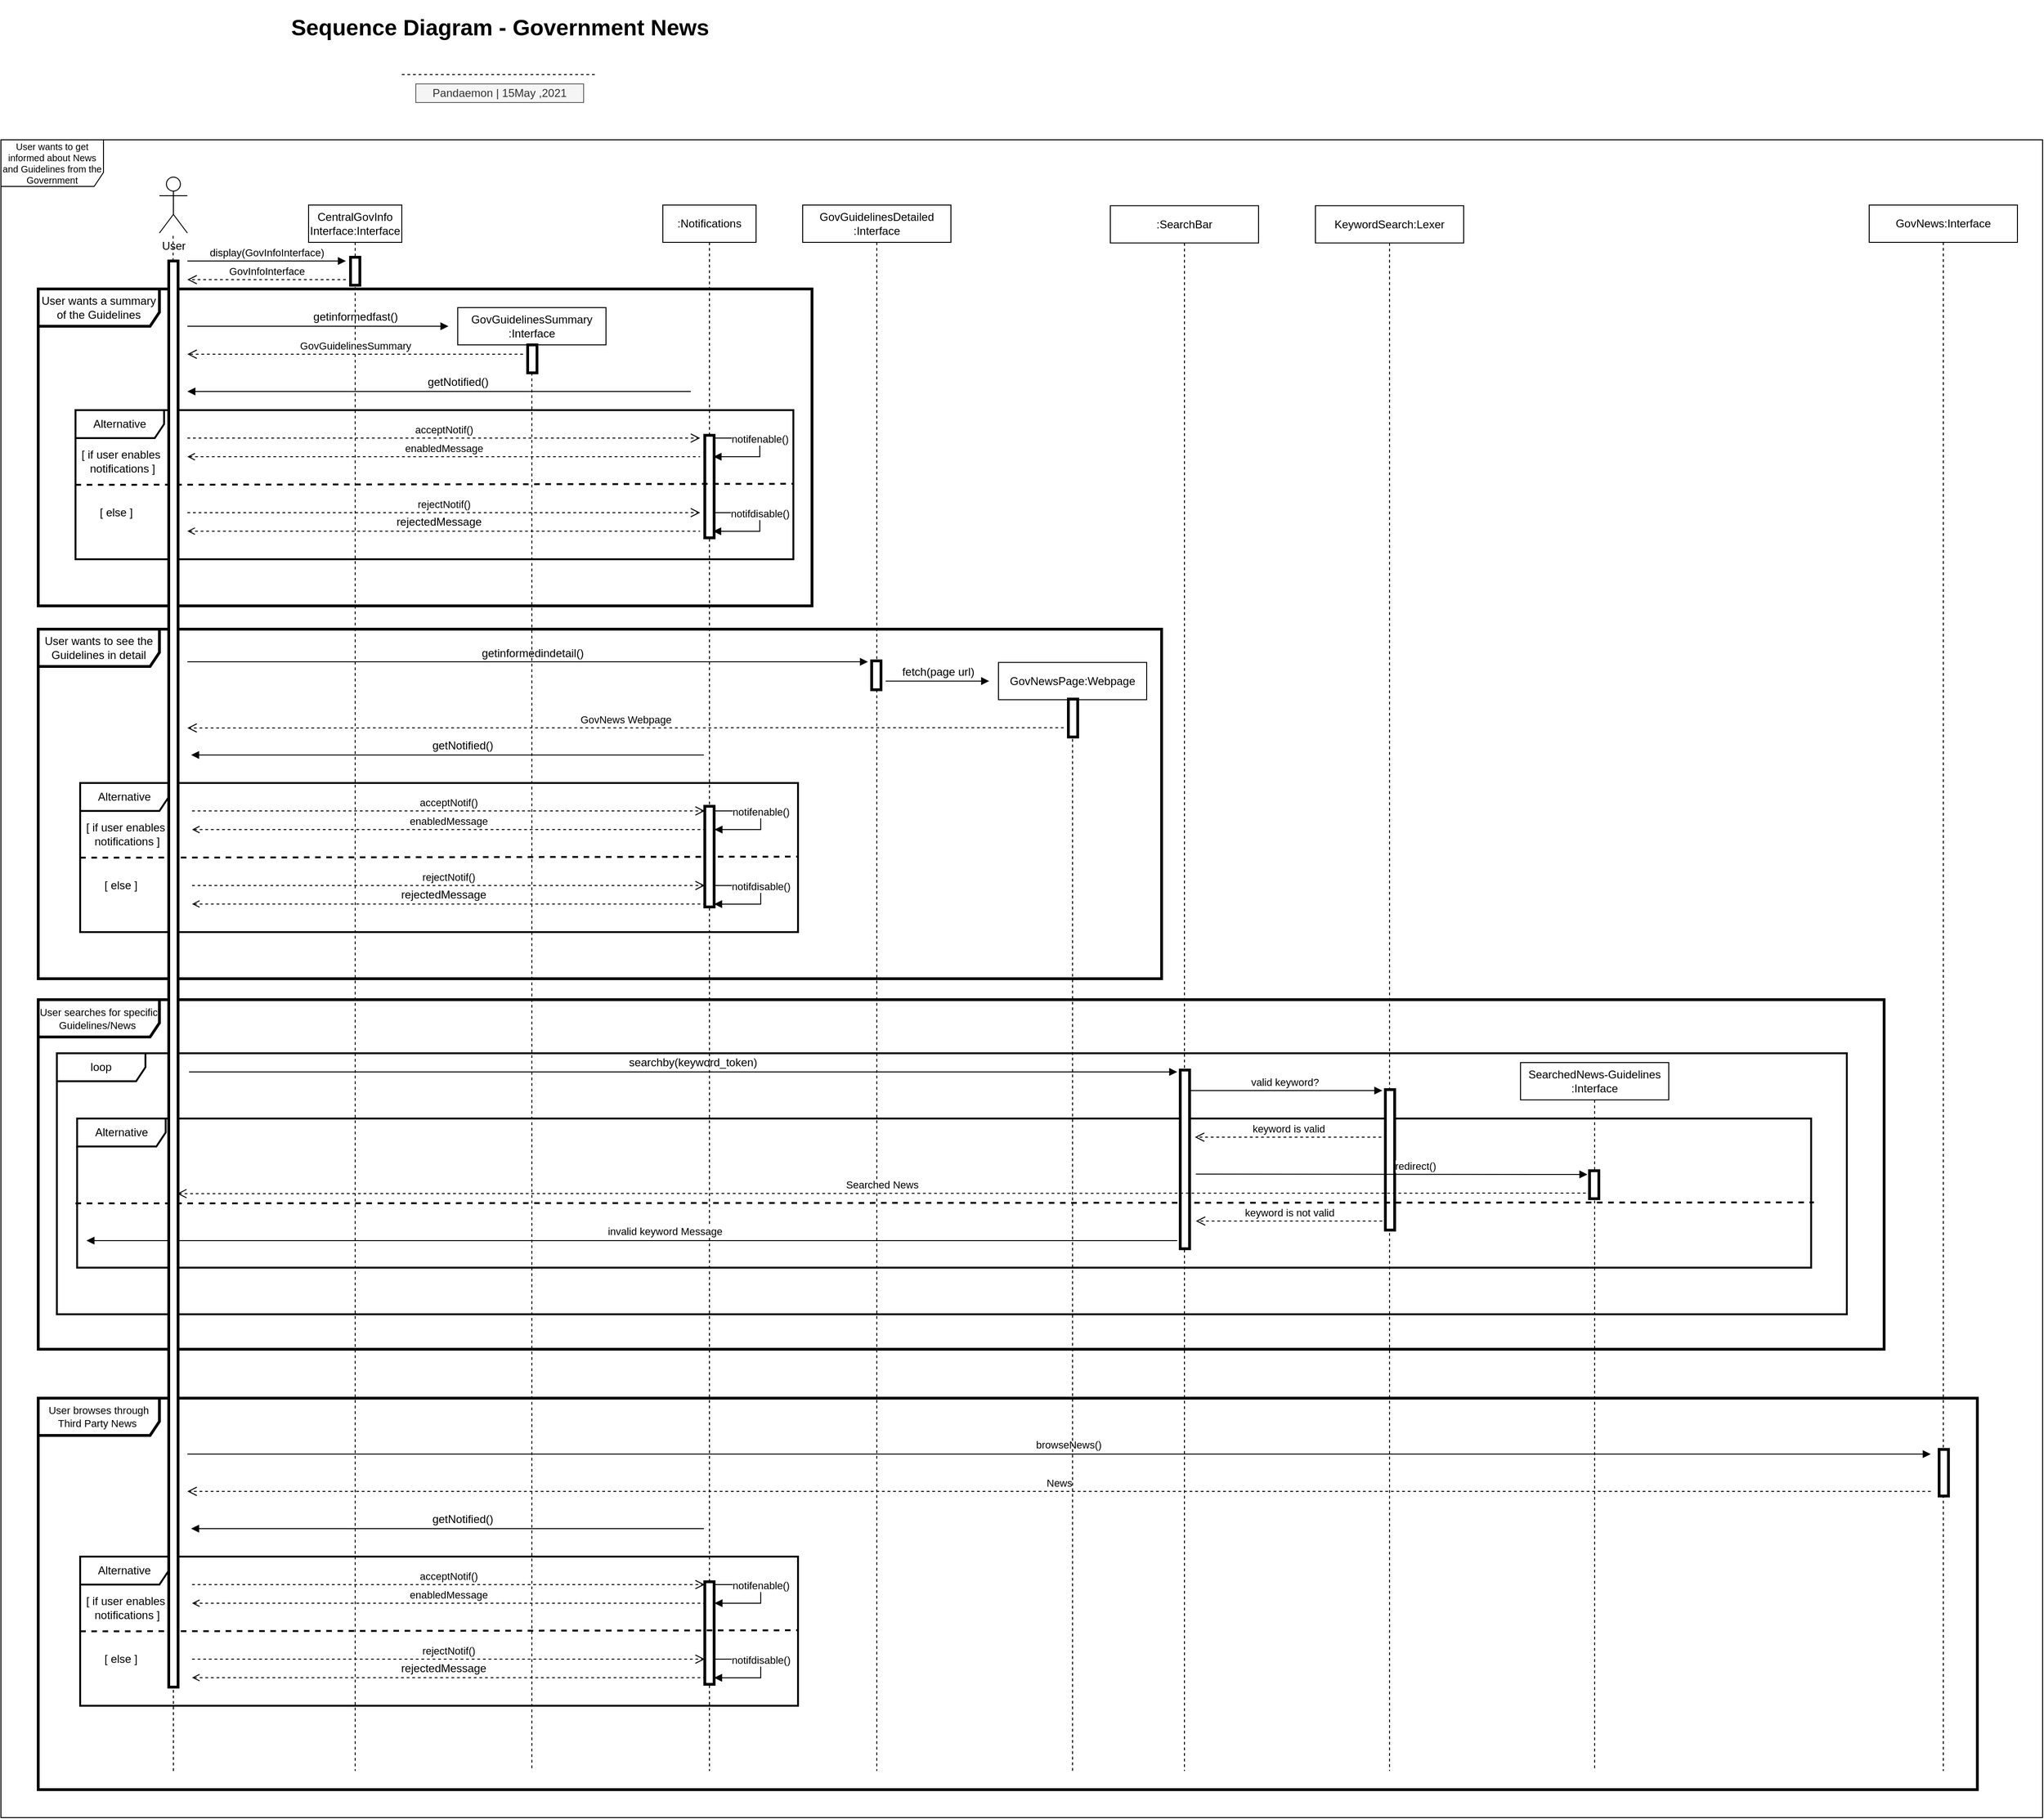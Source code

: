 <mxfile version="14.6.13" type="device"><diagram id="M7CNNZw2_cLE_L7HmEz-" name="Page-1"><mxGraphModel dx="2028" dy="647" grid="1" gridSize="10" guides="1" tooltips="1" connect="1" arrows="1" fold="1" page="1" pageScale="1" pageWidth="850" pageHeight="1100" math="0" shadow="0"><root><mxCell id="0"/><mxCell id="1" parent="0"/><mxCell id="EL3G6bPvd5vnCr6R28IX-110" value="User wants to get informed about News and Guidelines from the Government" style="shape=umlFrame;whiteSpace=wrap;html=1;shadow=0;fontSize=10;strokeColor=#000000;strokeWidth=1;width=110;height=50;" parent="1" vertex="1"><mxGeometry x="-110" y="170" width="2190" height="1800" as="geometry"/></mxCell><mxCell id="EL3G6bPvd5vnCr6R28IX-83" value="User browses through Third Party News&amp;nbsp;" style="shape=umlFrame;whiteSpace=wrap;html=1;shadow=0;strokeColor=#000000;strokeWidth=3;width=130;height=40;spacing=2;fontSize=11;" parent="1" vertex="1"><mxGeometry x="-70" y="1520" width="2080" height="420" as="geometry"/></mxCell><mxCell id="EL3G6bPvd5vnCr6R28IX-75" value="loop" style="shape=umlFrame;whiteSpace=wrap;html=1;width=95;height=30;shadow=0;perimeterSpacing=0;strokeWidth=2;" parent="1" vertex="1"><mxGeometry x="-50" y="1150" width="1920" height="280" as="geometry"/></mxCell><mxCell id="EL3G6bPvd5vnCr6R28IX-76" value="User searches for specific Guidelines/News&amp;nbsp;" style="shape=umlFrame;whiteSpace=wrap;html=1;shadow=0;strokeColor=#000000;strokeWidth=3;width=130;height=40;spacing=2;fontSize=11;" parent="1" vertex="1"><mxGeometry x="-70" y="1092.5" width="1980" height="375" as="geometry"/></mxCell><mxCell id="EL3G6bPvd5vnCr6R28IX-67" value="Alternative" style="shape=umlFrame;whiteSpace=wrap;html=1;width=95;height=30;shadow=0;perimeterSpacing=0;strokeWidth=2;" parent="1" vertex="1"><mxGeometry x="-28.28" y="1220" width="1860" height="160" as="geometry"/></mxCell><mxCell id="EL3G6bPvd5vnCr6R28IX-57" value="User wants to see the Guidelines in detail" style="shape=umlFrame;whiteSpace=wrap;html=1;shadow=0;strokeColor=#000000;strokeWidth=3;width=130;height=40;" parent="1" vertex="1"><mxGeometry x="-70" y="695" width="1205" height="375" as="geometry"/></mxCell><mxCell id="EL3G6bPvd5vnCr6R28IX-42" value="Alternative" style="shape=umlFrame;whiteSpace=wrap;html=1;width=95;height=30;shadow=0;perimeterSpacing=0;strokeWidth=2;" parent="1" vertex="1"><mxGeometry x="-25" y="1690" width="770" height="160" as="geometry"/></mxCell><mxCell id="EL3G6bPvd5vnCr6R28IX-35" value="User wants a summary of the Guidelines" style="shape=umlFrame;whiteSpace=wrap;html=1;shadow=0;strokeColor=#000000;strokeWidth=3;width=130;height=40;" parent="1" vertex="1"><mxGeometry x="-70" y="330" width="830" height="340" as="geometry"/></mxCell><mxCell id="EL3G6bPvd5vnCr6R28IX-20" value="Alternative" style="shape=umlFrame;whiteSpace=wrap;html=1;width=95;height=30;shadow=0;perimeterSpacing=0;strokeWidth=2;" parent="1" vertex="1"><mxGeometry x="-30" y="460" width="770" height="160" as="geometry"/></mxCell><mxCell id="EL3G6bPvd5vnCr6R28IX-1" value="&lt;h1&gt;Sequence Diagram - Government News&lt;/h1&gt;" style="text;html=1;strokeColor=none;fillColor=none;spacing=5;spacingTop=-20;whiteSpace=wrap;overflow=hidden;rounded=0;fontFamily=Helvetica;align=center;" parent="1" vertex="1"><mxGeometry x="178" y="30" width="495" height="120" as="geometry"/></mxCell><mxCell id="EL3G6bPvd5vnCr6R28IX-2" value="Pandaemon | 15May ,2021" style="text;html=1;strokeColor=#666666;fillColor=#f5f5f5;align=center;verticalAlign=middle;whiteSpace=wrap;rounded=0;fontFamily=Helvetica;fontStyle=0;fontColor=#333333;" parent="1" vertex="1"><mxGeometry x="335" y="110" width="180" height="20" as="geometry"/></mxCell><mxCell id="EL3G6bPvd5vnCr6R28IX-3" value="" style="endArrow=none;dashed=1;html=1;fontFamily=Helvetica;" parent="1" edge="1"><mxGeometry width="50" height="50" relative="1" as="geometry"><mxPoint x="320" y="100" as="sourcePoint"/><mxPoint x="530" y="100" as="targetPoint"/></mxGeometry></mxCell><mxCell id="EL3G6bPvd5vnCr6R28IX-5" value="User" style="shape=umlActor;verticalLabelPosition=bottom;verticalAlign=top;html=1;outlineConnect=0;" parent="1" vertex="1"><mxGeometry x="60" y="210" width="30" height="60" as="geometry"/></mxCell><mxCell id="EL3G6bPvd5vnCr6R28IX-7" value="CentralGovInfo&lt;br&gt;Interface:Interface" style="shape=umlLifeline;perimeter=lifelinePerimeter;whiteSpace=wrap;html=1;container=1;collapsible=0;recursiveResize=0;outlineConnect=0;" parent="1" vertex="1"><mxGeometry x="220" y="240" width="100" height="1680" as="geometry"/></mxCell><mxCell id="EL3G6bPvd5vnCr6R28IX-12" value="" style="html=1;verticalAlign=bottom;endArrow=block;" parent="EL3G6bPvd5vnCr6R28IX-7" edge="1"><mxGeometry width="80" relative="1" as="geometry"><mxPoint x="-130" y="130" as="sourcePoint"/><mxPoint x="150" y="130" as="targetPoint"/></mxGeometry></mxCell><mxCell id="EL3G6bPvd5vnCr6R28IX-98" value="" style="html=1;points=[];perimeter=orthogonalPerimeter;shadow=0;fontSize=11;strokeColor=#000000;strokeWidth=3;" parent="EL3G6bPvd5vnCr6R28IX-7" vertex="1"><mxGeometry x="45" y="56" width="10" height="30" as="geometry"/></mxCell><mxCell id="EL3G6bPvd5vnCr6R28IX-8" value="" style="endArrow=none;dashed=1;html=1;" parent="1" edge="1"><mxGeometry width="50" height="50" relative="1" as="geometry"><mxPoint x="75" y="1920" as="sourcePoint"/><mxPoint x="74.66" y="270" as="targetPoint"/></mxGeometry></mxCell><mxCell id="EL3G6bPvd5vnCr6R28IX-9" value="display(GovInfoInterface)" style="html=1;verticalAlign=bottom;endArrow=block;" parent="1" edge="1"><mxGeometry width="80" relative="1" as="geometry"><mxPoint x="90" y="300" as="sourcePoint"/><mxPoint x="260" y="300" as="targetPoint"/></mxGeometry></mxCell><mxCell id="EL3G6bPvd5vnCr6R28IX-10" value="GovGuidelinesSummary&lt;br&gt;:Interface" style="shape=umlLifeline;perimeter=lifelinePerimeter;whiteSpace=wrap;html=1;container=1;collapsible=0;recursiveResize=0;outlineConnect=0;" parent="1" vertex="1"><mxGeometry x="380" y="350" width="159" height="1570" as="geometry"/></mxCell><mxCell id="EL3G6bPvd5vnCr6R28IX-99" value="" style="html=1;points=[];perimeter=orthogonalPerimeter;shadow=0;fontSize=11;strokeColor=#000000;strokeWidth=3;" parent="EL3G6bPvd5vnCr6R28IX-10" vertex="1"><mxGeometry x="75" y="40" width="10" height="30" as="geometry"/></mxCell><mxCell id="EL3G6bPvd5vnCr6R28IX-11" value=":Notifications" style="shape=umlLifeline;perimeter=lifelinePerimeter;whiteSpace=wrap;html=1;container=1;collapsible=0;recursiveResize=0;outlineConnect=0;" parent="1" vertex="1"><mxGeometry x="600" y="240" width="100" height="1680" as="geometry"/></mxCell><mxCell id="EL3G6bPvd5vnCr6R28IX-100" value="" style="html=1;points=[];perimeter=orthogonalPerimeter;shadow=0;fontSize=11;strokeColor=#000000;strokeWidth=3;" parent="EL3G6bPvd5vnCr6R28IX-11" vertex="1"><mxGeometry x="45" y="247" width="10" height="110" as="geometry"/></mxCell><mxCell id="EL3G6bPvd5vnCr6R28IX-102" value="" style="html=1;points=[];perimeter=orthogonalPerimeter;shadow=0;fontSize=11;strokeColor=#000000;strokeWidth=3;" parent="EL3G6bPvd5vnCr6R28IX-11" vertex="1"><mxGeometry x="45" y="1477" width="10" height="110" as="geometry"/></mxCell><mxCell id="EL3G6bPvd5vnCr6R28IX-13" value="getinformedfast()" style="text;html=1;align=center;verticalAlign=middle;resizable=0;points=[];autosize=1;strokeColor=none;" parent="1" vertex="1"><mxGeometry x="215" y="350" width="110" height="20" as="geometry"/></mxCell><mxCell id="EL3G6bPvd5vnCr6R28IX-15" value="GovGuidelinesSummary" style="html=1;verticalAlign=bottom;endArrow=open;dashed=1;endSize=8;" parent="1" edge="1"><mxGeometry relative="1" as="geometry"><mxPoint x="450" y="400" as="sourcePoint"/><mxPoint x="90" y="400" as="targetPoint"/></mxGeometry></mxCell><mxCell id="EL3G6bPvd5vnCr6R28IX-17" value="GovGuidelinesDetailed&lt;br&gt;:Interface" style="shape=umlLifeline;perimeter=lifelinePerimeter;whiteSpace=wrap;html=1;container=1;collapsible=0;recursiveResize=0;outlineConnect=0;" parent="1" vertex="1"><mxGeometry x="750" y="240" width="159" height="1680" as="geometry"/></mxCell><mxCell id="EL3G6bPvd5vnCr6R28IX-103" value="" style="html=1;points=[];perimeter=orthogonalPerimeter;shadow=0;fontSize=11;strokeColor=#000000;strokeWidth=3;" parent="EL3G6bPvd5vnCr6R28IX-17" vertex="1"><mxGeometry x="74" y="489" width="10" height="31" as="geometry"/></mxCell><mxCell id="EL3G6bPvd5vnCr6R28IX-18" value="" style="html=1;verticalAlign=bottom;endArrow=block;" parent="1" edge="1"><mxGeometry width="80" relative="1" as="geometry"><mxPoint x="630" y="440" as="sourcePoint"/><mxPoint x="90" y="440" as="targetPoint"/></mxGeometry></mxCell><mxCell id="EL3G6bPvd5vnCr6R28IX-19" value="getNotified()" style="text;html=1;align=center;verticalAlign=middle;resizable=0;points=[];autosize=1;strokeColor=none;" parent="1" vertex="1"><mxGeometry x="340" y="420" width="80" height="20" as="geometry"/></mxCell><mxCell id="EL3G6bPvd5vnCr6R28IX-21" value="[ if user enables&amp;nbsp;&lt;br&gt;notifications ]" style="text;html=1;align=center;verticalAlign=middle;resizable=0;points=[];autosize=1;strokeColor=none;" parent="1" vertex="1"><mxGeometry x="-30" y="500" width="100" height="30" as="geometry"/></mxCell><mxCell id="EL3G6bPvd5vnCr6R28IX-23" value="" style="endArrow=none;dashed=1;html=1;exitX=0;exitY=0.501;exitDx=0;exitDy=0;exitPerimeter=0;entryX=0.999;entryY=0.494;entryDx=0;entryDy=0;entryPerimeter=0;strokeWidth=2;" parent="1" source="EL3G6bPvd5vnCr6R28IX-20" target="EL3G6bPvd5vnCr6R28IX-20" edge="1"><mxGeometry width="50" height="50" relative="1" as="geometry"><mxPoint x="120" y="530" as="sourcePoint"/><mxPoint x="170" y="480" as="targetPoint"/></mxGeometry></mxCell><mxCell id="EL3G6bPvd5vnCr6R28IX-24" value="[ else ]&amp;nbsp;" style="text;html=1;align=center;verticalAlign=middle;resizable=0;points=[];autosize=1;strokeColor=none;" parent="1" vertex="1"><mxGeometry x="-10" y="560" width="50" height="20" as="geometry"/></mxCell><mxCell id="EL3G6bPvd5vnCr6R28IX-26" value="acceptNotif()" style="html=1;verticalAlign=bottom;endArrow=open;dashed=1;endSize=8;startArrow=none;startFill=0;" parent="1" edge="1"><mxGeometry relative="1" as="geometry"><mxPoint x="90" y="490" as="sourcePoint"/><mxPoint x="640" y="490" as="targetPoint"/></mxGeometry></mxCell><mxCell id="EL3G6bPvd5vnCr6R28IX-27" value="rejectNotif()" style="html=1;verticalAlign=bottom;endArrow=open;dashed=1;endSize=8;" parent="1" edge="1"><mxGeometry relative="1" as="geometry"><mxPoint x="90" y="570" as="sourcePoint"/><mxPoint x="640" y="570" as="targetPoint"/></mxGeometry></mxCell><mxCell id="EL3G6bPvd5vnCr6R28IX-28" value="enabledMessage" style="html=1;verticalAlign=bottom;endArrow=none;dashed=1;endSize=8;endFill=0;startArrow=open;startFill=0;" parent="1" edge="1"><mxGeometry relative="1" as="geometry"><mxPoint x="90" y="510" as="sourcePoint"/><mxPoint x="640" y="510" as="targetPoint"/></mxGeometry></mxCell><mxCell id="EL3G6bPvd5vnCr6R28IX-29" value="" style="html=1;verticalAlign=bottom;endArrow=none;dashed=1;endSize=8;endFill=0;startArrow=open;startFill=0;" parent="1" edge="1"><mxGeometry relative="1" as="geometry"><mxPoint x="90" y="589.83" as="sourcePoint"/><mxPoint x="640" y="589.83" as="targetPoint"/></mxGeometry></mxCell><mxCell id="EL3G6bPvd5vnCr6R28IX-30" value="rejectedMessage" style="text;html=1;strokeColor=none;fillColor=none;align=center;verticalAlign=middle;whiteSpace=wrap;rounded=0;shadow=0;" parent="1" vertex="1"><mxGeometry x="340" y="570" width="40" height="20" as="geometry"/></mxCell><mxCell id="EL3G6bPvd5vnCr6R28IX-33" value="notifdisable()" style="html=1;verticalAlign=bottom;endArrow=block;endSize=6;startSize=6;sourcePerimeterSpacing=0;targetPerimeterSpacing=0;jumpSize=6;rounded=0;" parent="1" edge="1"><mxGeometry width="80" relative="1" as="geometry"><mxPoint x="654" y="570" as="sourcePoint"/><mxPoint x="654" y="590" as="targetPoint"/><Array as="points"><mxPoint x="704" y="570"/><mxPoint x="704" y="580"/><mxPoint x="704" y="590"/></Array></mxGeometry></mxCell><mxCell id="EL3G6bPvd5vnCr6R28IX-32" value="notifenable()" style="html=1;verticalAlign=bottom;endArrow=block;endSize=6;startSize=6;sourcePerimeterSpacing=0;targetPerimeterSpacing=0;jumpSize=6;rounded=0;" parent="1" edge="1"><mxGeometry width="80" relative="1" as="geometry"><mxPoint x="654.366" y="490.0" as="sourcePoint"/><mxPoint x="654.366" y="510.0" as="targetPoint"/><Array as="points"><mxPoint x="664" y="490"/><mxPoint x="704" y="490"/><mxPoint x="704" y="500"/><mxPoint x="704" y="510"/></Array></mxGeometry></mxCell><mxCell id="EL3G6bPvd5vnCr6R28IX-36" value="GovNewsPage:Webpage" style="shape=umlLifeline;perimeter=lifelinePerimeter;whiteSpace=wrap;html=1;container=1;collapsible=0;recursiveResize=0;outlineConnect=0;" parent="1" vertex="1"><mxGeometry x="960" y="730.69" width="159" height="1189.31" as="geometry"/></mxCell><mxCell id="EL3G6bPvd5vnCr6R28IX-104" value="" style="html=1;points=[];perimeter=orthogonalPerimeter;shadow=0;fontSize=11;strokeColor=#000000;strokeWidth=3;" parent="EL3G6bPvd5vnCr6R28IX-36" vertex="1"><mxGeometry x="75" y="39.31" width="10" height="40.69" as="geometry"/></mxCell><mxCell id="EL3G6bPvd5vnCr6R28IX-37" value="" style="html=1;verticalAlign=bottom;endArrow=block;" parent="1" edge="1"><mxGeometry width="80" relative="1" as="geometry"><mxPoint x="90" y="730" as="sourcePoint"/><mxPoint x="820" y="730" as="targetPoint"/></mxGeometry></mxCell><mxCell id="EL3G6bPvd5vnCr6R28IX-38" value="getinformedindetail()" style="text;html=1;align=center;verticalAlign=middle;resizable=0;points=[];autosize=1;strokeColor=none;" parent="1" vertex="1"><mxGeometry x="399.5" y="710.69" width="120" height="20" as="geometry"/></mxCell><mxCell id="EL3G6bPvd5vnCr6R28IX-40" value="" style="html=1;verticalAlign=bottom;endArrow=block;" parent="1" edge="1"><mxGeometry width="80" relative="1" as="geometry"><mxPoint x="839" y="750.69" as="sourcePoint"/><mxPoint x="950" y="750.69" as="targetPoint"/></mxGeometry></mxCell><mxCell id="EL3G6bPvd5vnCr6R28IX-41" value="fetch(page url)" style="text;html=1;align=center;verticalAlign=middle;resizable=0;points=[];autosize=1;strokeColor=none;" parent="1" vertex="1"><mxGeometry x="850" y="730.69" width="90" height="20" as="geometry"/></mxCell><mxCell id="EL3G6bPvd5vnCr6R28IX-43" value="[ if user enables&amp;nbsp;&lt;br&gt;notifications ]" style="text;html=1;align=center;verticalAlign=middle;resizable=0;points=[];autosize=1;strokeColor=none;" parent="1" vertex="1"><mxGeometry x="-25" y="1730" width="100" height="30" as="geometry"/></mxCell><mxCell id="EL3G6bPvd5vnCr6R28IX-44" value="" style="endArrow=none;dashed=1;html=1;exitX=0;exitY=0.501;exitDx=0;exitDy=0;exitPerimeter=0;entryX=0.999;entryY=0.494;entryDx=0;entryDy=0;entryPerimeter=0;strokeWidth=2;" parent="1" source="EL3G6bPvd5vnCr6R28IX-42" target="EL3G6bPvd5vnCr6R28IX-42" edge="1"><mxGeometry width="50" height="50" relative="1" as="geometry"><mxPoint x="125" y="1760" as="sourcePoint"/><mxPoint x="175" y="1710" as="targetPoint"/></mxGeometry></mxCell><mxCell id="EL3G6bPvd5vnCr6R28IX-45" value="[ else ]&amp;nbsp;" style="text;html=1;align=center;verticalAlign=middle;resizable=0;points=[];autosize=1;strokeColor=none;" parent="1" vertex="1"><mxGeometry x="-5" y="1790" width="50" height="20" as="geometry"/></mxCell><mxCell id="EL3G6bPvd5vnCr6R28IX-46" value="acceptNotif()" style="html=1;verticalAlign=bottom;endArrow=open;dashed=1;endSize=8;startArrow=none;startFill=0;" parent="1" edge="1"><mxGeometry relative="1" as="geometry"><mxPoint x="95" y="1720" as="sourcePoint"/><mxPoint x="645" y="1720" as="targetPoint"/></mxGeometry></mxCell><mxCell id="EL3G6bPvd5vnCr6R28IX-47" value="rejectNotif()" style="html=1;verticalAlign=bottom;endArrow=open;dashed=1;endSize=8;" parent="1" edge="1"><mxGeometry relative="1" as="geometry"><mxPoint x="95" y="1800" as="sourcePoint"/><mxPoint x="645" y="1800" as="targetPoint"/></mxGeometry></mxCell><mxCell id="EL3G6bPvd5vnCr6R28IX-48" value="enabledMessage" style="html=1;verticalAlign=bottom;endArrow=none;dashed=1;endSize=8;endFill=0;startArrow=open;startFill=0;" parent="1" edge="1"><mxGeometry relative="1" as="geometry"><mxPoint x="95" y="1740" as="sourcePoint"/><mxPoint x="645" y="1740" as="targetPoint"/></mxGeometry></mxCell><mxCell id="EL3G6bPvd5vnCr6R28IX-49" value="" style="html=1;verticalAlign=bottom;endArrow=none;dashed=1;endSize=8;endFill=0;startArrow=open;startFill=0;" parent="1" edge="1"><mxGeometry relative="1" as="geometry"><mxPoint x="95" y="1819.83" as="sourcePoint"/><mxPoint x="645" y="1819.83" as="targetPoint"/></mxGeometry></mxCell><mxCell id="EL3G6bPvd5vnCr6R28IX-50" value="rejectedMessage" style="text;html=1;strokeColor=none;fillColor=none;align=center;verticalAlign=middle;whiteSpace=wrap;rounded=0;shadow=0;" parent="1" vertex="1"><mxGeometry x="345" y="1800" width="40" height="20" as="geometry"/></mxCell><mxCell id="EL3G6bPvd5vnCr6R28IX-51" value="notifdisable()" style="html=1;verticalAlign=bottom;endArrow=block;endSize=6;startSize=6;sourcePerimeterSpacing=0;targetPerimeterSpacing=0;jumpSize=6;rounded=0;" parent="1" edge="1"><mxGeometry width="80" relative="1" as="geometry"><mxPoint x="655" y="1800" as="sourcePoint"/><mxPoint x="655" y="1820" as="targetPoint"/><Array as="points"><mxPoint x="705" y="1800"/><mxPoint x="705" y="1810"/><mxPoint x="705" y="1820"/></Array></mxGeometry></mxCell><mxCell id="EL3G6bPvd5vnCr6R28IX-52" value="notifenable()" style="html=1;verticalAlign=bottom;endArrow=block;endSize=6;startSize=6;sourcePerimeterSpacing=0;targetPerimeterSpacing=0;jumpSize=6;rounded=0;" parent="1" edge="1"><mxGeometry width="80" relative="1" as="geometry"><mxPoint x="655.366" y="1720" as="sourcePoint"/><mxPoint x="655.366" y="1740" as="targetPoint"/><Array as="points"><mxPoint x="665" y="1720"/><mxPoint x="705" y="1720"/><mxPoint x="705" y="1730"/><mxPoint x="705" y="1740"/></Array></mxGeometry></mxCell><mxCell id="EL3G6bPvd5vnCr6R28IX-53" value="GovNews Webpage" style="html=1;verticalAlign=bottom;endArrow=open;dashed=1;endSize=8;sourcePerimeterSpacing=0;targetPerimeterSpacing=0;strokeWidth=1;" parent="1" edge="1"><mxGeometry relative="1" as="geometry"><mxPoint x="1030" y="800.69" as="sourcePoint"/><mxPoint x="90" y="801" as="targetPoint"/></mxGeometry></mxCell><mxCell id="EL3G6bPvd5vnCr6R28IX-54" value="" style="html=1;verticalAlign=bottom;endArrow=block;" parent="1" edge="1"><mxGeometry width="80" relative="1" as="geometry"><mxPoint x="644" y="1660" as="sourcePoint"/><mxPoint x="94" y="1660" as="targetPoint"/></mxGeometry></mxCell><mxCell id="EL3G6bPvd5vnCr6R28IX-55" value="getNotified()" style="text;html=1;align=center;verticalAlign=middle;resizable=0;points=[];autosize=1;strokeColor=none;" parent="1" vertex="1"><mxGeometry x="345" y="1640" width="80" height="20" as="geometry"/></mxCell><mxCell id="EL3G6bPvd5vnCr6R28IX-63" value="" style="html=1;verticalAlign=bottom;endArrow=block;" parent="1" edge="1"><mxGeometry width="80" relative="1" as="geometry"><mxPoint x="91.72" y="1170" as="sourcePoint"/><mxPoint x="1151.72" y="1170" as="targetPoint"/></mxGeometry></mxCell><mxCell id="EL3G6bPvd5vnCr6R28IX-64" value="KeywordSearch:Lexer" style="shape=umlLifeline;perimeter=lifelinePerimeter;whiteSpace=wrap;html=1;container=1;collapsible=0;recursiveResize=0;outlineConnect=0;" parent="1" vertex="1"><mxGeometry x="1300" y="240.69" width="159" height="1679.31" as="geometry"/></mxCell><mxCell id="EL3G6bPvd5vnCr6R28IX-106" value="" style="html=1;points=[];perimeter=orthogonalPerimeter;shadow=0;fontSize=11;strokeColor=#000000;strokeWidth=3;" parent="EL3G6bPvd5vnCr6R28IX-64" vertex="1"><mxGeometry x="75" y="948.31" width="10" height="150.69" as="geometry"/></mxCell><mxCell id="EL3G6bPvd5vnCr6R28IX-65" value="searchby(keyword_token)" style="text;html=1;align=center;verticalAlign=middle;resizable=0;points=[];autosize=1;strokeColor=none;" parent="1" vertex="1"><mxGeometry x="556.72" y="1150" width="150" height="20" as="geometry"/></mxCell><mxCell id="EL3G6bPvd5vnCr6R28IX-66" value="SearchedNews-Guidelines&lt;br&gt;:Interface" style="shape=umlLifeline;perimeter=lifelinePerimeter;whiteSpace=wrap;html=1;container=1;collapsible=0;recursiveResize=0;outlineConnect=0;" parent="1" vertex="1"><mxGeometry x="1520" y="1160" width="159" height="760" as="geometry"/></mxCell><mxCell id="EL3G6bPvd5vnCr6R28IX-107" value="" style="html=1;points=[];perimeter=orthogonalPerimeter;shadow=0;fontSize=11;strokeColor=#000000;strokeWidth=3;" parent="EL3G6bPvd5vnCr6R28IX-66" vertex="1"><mxGeometry x="74" y="116" width="10" height="30" as="geometry"/></mxCell><mxCell id="EL3G6bPvd5vnCr6R28IX-68" value="" style="endArrow=none;dashed=1;html=1;exitX=-0.002;exitY=0.569;exitDx=0;exitDy=0;exitPerimeter=0;entryX=0.999;entryY=0.494;entryDx=0;entryDy=0;entryPerimeter=0;strokeWidth=2;" parent="1" edge="1"><mxGeometry width="50" height="50" relative="1" as="geometry"><mxPoint x="-30.0" y="1311.04" as="sourcePoint"/><mxPoint x="1834.72" y="1310" as="targetPoint"/></mxGeometry></mxCell><mxCell id="EL3G6bPvd5vnCr6R28IX-69" value=":SearchBar" style="shape=umlLifeline;perimeter=lifelinePerimeter;whiteSpace=wrap;html=1;container=1;collapsible=0;recursiveResize=0;outlineConnect=0;" parent="1" vertex="1"><mxGeometry x="1080" y="240.69" width="159" height="1679.31" as="geometry"/></mxCell><mxCell id="EL3G6bPvd5vnCr6R28IX-70" value="valid keyword?" style="html=1;verticalAlign=bottom;endArrow=block;startSize=6;endSize=6;sourcePerimeterSpacing=0;targetPerimeterSpacing=0;strokeWidth=1;" parent="EL3G6bPvd5vnCr6R28IX-69" edge="1"><mxGeometry width="80" relative="1" as="geometry"><mxPoint x="81.72" y="949.31" as="sourcePoint"/><mxPoint x="291.72" y="949.31" as="targetPoint"/></mxGeometry></mxCell><mxCell id="EL3G6bPvd5vnCr6R28IX-105" value="" style="html=1;points=[];perimeter=orthogonalPerimeter;shadow=0;fontSize=11;strokeColor=#000000;strokeWidth=3;" parent="EL3G6bPvd5vnCr6R28IX-69" vertex="1"><mxGeometry x="75" y="927.31" width="10" height="191.69" as="geometry"/></mxCell><mxCell id="EL3G6bPvd5vnCr6R28IX-71" value="keyword is valid" style="html=1;verticalAlign=bottom;endArrow=open;dashed=1;endSize=8;sourcePerimeterSpacing=0;targetPerimeterSpacing=0;strokeWidth=1;" parent="1" edge="1"><mxGeometry relative="1" as="geometry"><mxPoint x="1370.72" y="1240" as="sourcePoint"/><mxPoint x="1170.72" y="1240" as="targetPoint"/></mxGeometry></mxCell><mxCell id="EL3G6bPvd5vnCr6R28IX-72" value="redirect()" style="html=1;verticalAlign=bottom;endArrow=block;startSize=6;endSize=6;sourcePerimeterSpacing=0;targetPerimeterSpacing=0;strokeWidth=1;" parent="1" edge="1"><mxGeometry x="0.122" width="80" relative="1" as="geometry"><mxPoint x="1171.72" y="1279.58" as="sourcePoint"/><mxPoint x="1591.72" y="1280" as="targetPoint"/><mxPoint as="offset"/></mxGeometry></mxCell><mxCell id="EL3G6bPvd5vnCr6R28IX-73" value="keyword is not valid" style="html=1;verticalAlign=bottom;endArrow=open;dashed=1;endSize=8;sourcePerimeterSpacing=0;targetPerimeterSpacing=0;strokeWidth=1;" parent="1" edge="1"><mxGeometry relative="1" as="geometry"><mxPoint x="1371.72" y="1330" as="sourcePoint"/><mxPoint x="1171.72" y="1330" as="targetPoint"/></mxGeometry></mxCell><mxCell id="EL3G6bPvd5vnCr6R28IX-74" value="invalid keyword Message" style="html=1;verticalAlign=bottom;endArrow=block;startSize=6;endSize=6;sourcePerimeterSpacing=0;targetPerimeterSpacing=0;strokeWidth=1;" parent="1" edge="1"><mxGeometry x="-0.06" y="-1" width="80" relative="1" as="geometry"><mxPoint x="1151.72" y="1351" as="sourcePoint"/><mxPoint x="-18.28" y="1351" as="targetPoint"/><mxPoint as="offset"/></mxGeometry></mxCell><mxCell id="EL3G6bPvd5vnCr6R28IX-78" value="GovNews:Interface" style="shape=umlLifeline;perimeter=lifelinePerimeter;whiteSpace=wrap;html=1;container=1;collapsible=0;recursiveResize=0;outlineConnect=0;" parent="1" vertex="1"><mxGeometry x="1894" y="240" width="159" height="1680" as="geometry"/></mxCell><mxCell id="EL3G6bPvd5vnCr6R28IX-109" value="" style="html=1;points=[];perimeter=orthogonalPerimeter;shadow=0;fontSize=11;strokeColor=#000000;strokeWidth=3;" parent="EL3G6bPvd5vnCr6R28IX-78" vertex="1"><mxGeometry x="75" y="1335" width="10" height="50" as="geometry"/></mxCell><mxCell id="EL3G6bPvd5vnCr6R28IX-80" value="" style="html=1;verticalAlign=bottom;endArrow=block;" parent="1" edge="1"><mxGeometry width="80" relative="1" as="geometry"><mxPoint x="90.0" y="1580" as="sourcePoint"/><mxPoint x="1960" y="1580" as="targetPoint"/></mxGeometry></mxCell><mxCell id="EL3G6bPvd5vnCr6R28IX-81" value="browseNews()" style="text;html=1;align=center;verticalAlign=middle;resizable=0;points=[];autosize=1;strokeColor=none;fontSize=11;" parent="1" vertex="1"><mxGeometry x="990" y="1560" width="90" height="20" as="geometry"/></mxCell><mxCell id="EL3G6bPvd5vnCr6R28IX-82" value="News" style="html=1;verticalAlign=bottom;endArrow=open;dashed=1;endSize=8;fontSize=11;sourcePerimeterSpacing=0;targetPerimeterSpacing=0;strokeWidth=1;" parent="1" edge="1"><mxGeometry relative="1" as="geometry"><mxPoint x="1960" y="1620" as="sourcePoint"/><mxPoint x="90" y="1620" as="targetPoint"/></mxGeometry></mxCell><mxCell id="EL3G6bPvd5vnCr6R28IX-84" value="Alternative" style="shape=umlFrame;whiteSpace=wrap;html=1;width=95;height=30;shadow=0;perimeterSpacing=0;strokeWidth=2;" parent="1" vertex="1"><mxGeometry x="-25" y="860" width="770" height="160" as="geometry"/></mxCell><mxCell id="EL3G6bPvd5vnCr6R28IX-85" value="[ if user enables&amp;nbsp;&lt;br&gt;notifications ]" style="text;html=1;align=center;verticalAlign=middle;resizable=0;points=[];autosize=1;strokeColor=none;" parent="1" vertex="1"><mxGeometry x="-25" y="900" width="100" height="30" as="geometry"/></mxCell><mxCell id="EL3G6bPvd5vnCr6R28IX-86" value="" style="endArrow=none;dashed=1;html=1;exitX=0;exitY=0.501;exitDx=0;exitDy=0;exitPerimeter=0;entryX=0.999;entryY=0.494;entryDx=0;entryDy=0;entryPerimeter=0;strokeWidth=2;" parent="1" source="EL3G6bPvd5vnCr6R28IX-84" target="EL3G6bPvd5vnCr6R28IX-84" edge="1"><mxGeometry width="50" height="50" relative="1" as="geometry"><mxPoint x="125" y="930" as="sourcePoint"/><mxPoint x="175" y="880" as="targetPoint"/></mxGeometry></mxCell><mxCell id="EL3G6bPvd5vnCr6R28IX-87" value="[ else ]&amp;nbsp;" style="text;html=1;align=center;verticalAlign=middle;resizable=0;points=[];autosize=1;strokeColor=none;" parent="1" vertex="1"><mxGeometry x="-5" y="960" width="50" height="20" as="geometry"/></mxCell><mxCell id="EL3G6bPvd5vnCr6R28IX-88" value="acceptNotif()" style="html=1;verticalAlign=bottom;endArrow=open;dashed=1;endSize=8;startArrow=none;startFill=0;" parent="1" edge="1"><mxGeometry relative="1" as="geometry"><mxPoint x="95" y="890" as="sourcePoint"/><mxPoint x="645" y="890" as="targetPoint"/></mxGeometry></mxCell><mxCell id="EL3G6bPvd5vnCr6R28IX-89" value="rejectNotif()" style="html=1;verticalAlign=bottom;endArrow=open;dashed=1;endSize=8;" parent="1" edge="1"><mxGeometry relative="1" as="geometry"><mxPoint x="95" y="970" as="sourcePoint"/><mxPoint x="645" y="970" as="targetPoint"/></mxGeometry></mxCell><mxCell id="EL3G6bPvd5vnCr6R28IX-90" value="enabledMessage" style="html=1;verticalAlign=bottom;endArrow=none;dashed=1;endSize=8;endFill=0;startArrow=open;startFill=0;" parent="1" edge="1"><mxGeometry relative="1" as="geometry"><mxPoint x="95" y="910" as="sourcePoint"/><mxPoint x="645" y="910" as="targetPoint"/></mxGeometry></mxCell><mxCell id="EL3G6bPvd5vnCr6R28IX-91" value="" style="html=1;verticalAlign=bottom;endArrow=none;dashed=1;endSize=8;endFill=0;startArrow=open;startFill=0;" parent="1" edge="1"><mxGeometry relative="1" as="geometry"><mxPoint x="95" y="989.83" as="sourcePoint"/><mxPoint x="645" y="989.83" as="targetPoint"/></mxGeometry></mxCell><mxCell id="EL3G6bPvd5vnCr6R28IX-92" value="rejectedMessage" style="text;html=1;strokeColor=none;fillColor=none;align=center;verticalAlign=middle;whiteSpace=wrap;rounded=0;shadow=0;" parent="1" vertex="1"><mxGeometry x="345" y="970" width="40" height="20" as="geometry"/></mxCell><mxCell id="EL3G6bPvd5vnCr6R28IX-93" value="notifdisable()" style="html=1;verticalAlign=bottom;endArrow=block;endSize=6;startSize=6;sourcePerimeterSpacing=0;targetPerimeterSpacing=0;jumpSize=6;rounded=0;" parent="1" edge="1"><mxGeometry width="80" relative="1" as="geometry"><mxPoint x="655" y="970" as="sourcePoint"/><mxPoint x="655" y="990" as="targetPoint"/><Array as="points"><mxPoint x="705" y="970"/><mxPoint x="705" y="980"/><mxPoint x="705" y="990"/></Array></mxGeometry></mxCell><mxCell id="EL3G6bPvd5vnCr6R28IX-94" value="notifenable()" style="html=1;verticalAlign=bottom;endArrow=block;endSize=6;startSize=6;sourcePerimeterSpacing=0;targetPerimeterSpacing=0;jumpSize=6;rounded=0;" parent="1" edge="1"><mxGeometry width="80" relative="1" as="geometry"><mxPoint x="655.366" y="890" as="sourcePoint"/><mxPoint x="655.366" y="910" as="targetPoint"/><Array as="points"><mxPoint x="665" y="890"/><mxPoint x="705" y="890"/><mxPoint x="705" y="900"/><mxPoint x="705" y="910"/></Array></mxGeometry></mxCell><mxCell id="EL3G6bPvd5vnCr6R28IX-95" value="" style="html=1;verticalAlign=bottom;endArrow=block;" parent="1" edge="1"><mxGeometry width="80" relative="1" as="geometry"><mxPoint x="644" y="830" as="sourcePoint"/><mxPoint x="94" y="830" as="targetPoint"/></mxGeometry></mxCell><mxCell id="EL3G6bPvd5vnCr6R28IX-96" value="getNotified()" style="text;html=1;align=center;verticalAlign=middle;resizable=0;points=[];autosize=1;strokeColor=none;" parent="1" vertex="1"><mxGeometry x="345" y="810" width="80" height="20" as="geometry"/></mxCell><mxCell id="EL3G6bPvd5vnCr6R28IX-97" value="" style="html=1;points=[];perimeter=orthogonalPerimeter;shadow=0;fontSize=11;strokeColor=#000000;strokeWidth=3;" parent="1" vertex="1"><mxGeometry x="70" y="300" width="10" height="1530" as="geometry"/></mxCell><mxCell id="EL3G6bPvd5vnCr6R28IX-101" value="" style="html=1;points=[];perimeter=orthogonalPerimeter;shadow=0;fontSize=11;strokeColor=#000000;strokeWidth=3;" parent="1" vertex="1"><mxGeometry x="645" y="885" width="10" height="108" as="geometry"/></mxCell><mxCell id="EL3G6bPvd5vnCr6R28IX-108" value="Searched News" style="html=1;verticalAlign=bottom;endArrow=open;dashed=1;endSize=8;fontSize=11;sourcePerimeterSpacing=0;targetPerimeterSpacing=0;strokeWidth=1;entryX=0.9;entryY=0.654;entryDx=0;entryDy=0;entryPerimeter=0;" parent="1" target="EL3G6bPvd5vnCr6R28IX-97" edge="1"><mxGeometry relative="1" as="geometry"><mxPoint x="1590" y="1300" as="sourcePoint"/><mxPoint x="1510" y="1300" as="targetPoint"/></mxGeometry></mxCell><mxCell id="ii-dQXuA4WcgOgi75O4c-1" value="GovInfoInterface" style="html=1;verticalAlign=bottom;endArrow=open;dashed=1;endSize=8;" edge="1" parent="1"><mxGeometry relative="1" as="geometry"><mxPoint x="260" y="320" as="sourcePoint"/><mxPoint x="90" y="320" as="targetPoint"/></mxGeometry></mxCell></root></mxGraphModel></diagram></mxfile>